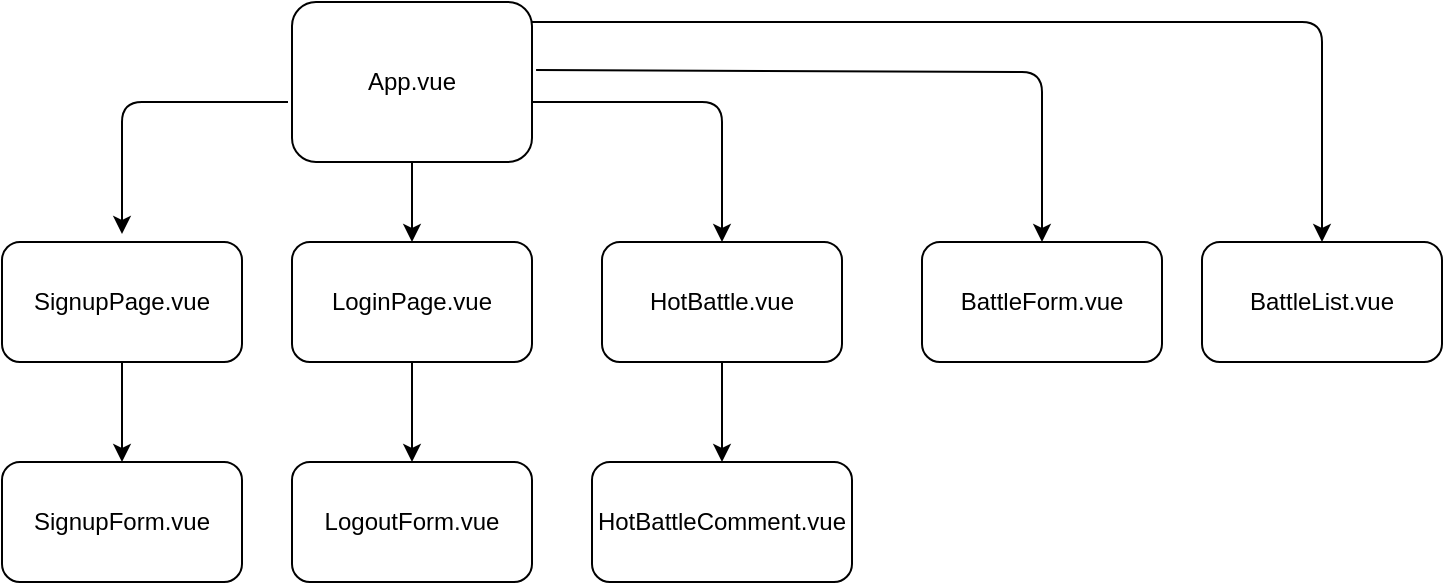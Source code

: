 <mxfile version="14.6.13" type="github">
  <diagram id="R2lEEEUBdFMjLlhIrx00" name="Page-1">
    <mxGraphModel dx="1426" dy="799" grid="1" gridSize="10" guides="1" tooltips="1" connect="1" arrows="1" fold="1" page="1" pageScale="1" pageWidth="850" pageHeight="1100" math="0" shadow="0" extFonts="Permanent Marker^https://fonts.googleapis.com/css?family=Permanent+Marker">
      <root>
        <mxCell id="0" />
        <mxCell id="1" parent="0" />
        <mxCell id="g_aeNdJ28LFW3Nr3O-Ai-1" value="App.vue" style="rounded=1;whiteSpace=wrap;html=1;" vertex="1" parent="1">
          <mxGeometry x="245" y="90" width="120" height="80" as="geometry" />
        </mxCell>
        <mxCell id="g_aeNdJ28LFW3Nr3O-Ai-2" value="SignupPage.vue" style="rounded=1;whiteSpace=wrap;html=1;" vertex="1" parent="1">
          <mxGeometry x="100" y="210" width="120" height="60" as="geometry" />
        </mxCell>
        <mxCell id="g_aeNdJ28LFW3Nr3O-Ai-3" value="SignupForm.vue" style="rounded=1;whiteSpace=wrap;html=1;" vertex="1" parent="1">
          <mxGeometry x="100" y="320" width="120" height="60" as="geometry" />
        </mxCell>
        <mxCell id="g_aeNdJ28LFW3Nr3O-Ai-4" value="LoginPage.vue" style="rounded=1;whiteSpace=wrap;html=1;" vertex="1" parent="1">
          <mxGeometry x="245" y="210" width="120" height="60" as="geometry" />
        </mxCell>
        <mxCell id="g_aeNdJ28LFW3Nr3O-Ai-5" value="LogoutForm.vue" style="rounded=1;whiteSpace=wrap;html=1;" vertex="1" parent="1">
          <mxGeometry x="245" y="320" width="120" height="60" as="geometry" />
        </mxCell>
        <mxCell id="g_aeNdJ28LFW3Nr3O-Ai-7" value="" style="endArrow=classic;html=1;exitX=0.5;exitY=1;exitDx=0;exitDy=0;entryX=0.5;entryY=0;entryDx=0;entryDy=0;" edge="1" parent="1" source="g_aeNdJ28LFW3Nr3O-Ai-1" target="g_aeNdJ28LFW3Nr3O-Ai-4">
          <mxGeometry width="50" height="50" relative="1" as="geometry">
            <mxPoint x="280" y="460" as="sourcePoint" />
            <mxPoint x="330" y="410" as="targetPoint" />
          </mxGeometry>
        </mxCell>
        <mxCell id="g_aeNdJ28LFW3Nr3O-Ai-8" value="" style="endArrow=classic;html=1;exitX=0.5;exitY=1;exitDx=0;exitDy=0;entryX=0.5;entryY=0;entryDx=0;entryDy=0;" edge="1" parent="1" source="g_aeNdJ28LFW3Nr3O-Ai-4" target="g_aeNdJ28LFW3Nr3O-Ai-5">
          <mxGeometry width="50" height="50" relative="1" as="geometry">
            <mxPoint x="280" y="460" as="sourcePoint" />
            <mxPoint x="330" y="410" as="targetPoint" />
          </mxGeometry>
        </mxCell>
        <mxCell id="g_aeNdJ28LFW3Nr3O-Ai-9" value="" style="endArrow=classic;html=1;exitX=0.5;exitY=1;exitDx=0;exitDy=0;entryX=0.5;entryY=0;entryDx=0;entryDy=0;" edge="1" parent="1" source="g_aeNdJ28LFW3Nr3O-Ai-2" target="g_aeNdJ28LFW3Nr3O-Ai-3">
          <mxGeometry width="50" height="50" relative="1" as="geometry">
            <mxPoint x="280" y="460" as="sourcePoint" />
            <mxPoint x="170" y="310" as="targetPoint" />
            <Array as="points" />
          </mxGeometry>
        </mxCell>
        <mxCell id="g_aeNdJ28LFW3Nr3O-Ai-10" value="" style="endArrow=classic;html=1;" edge="1" parent="1">
          <mxGeometry width="50" height="50" relative="1" as="geometry">
            <mxPoint x="243" y="140" as="sourcePoint" />
            <mxPoint x="160" y="206" as="targetPoint" />
            <Array as="points">
              <mxPoint x="160" y="140" />
            </Array>
          </mxGeometry>
        </mxCell>
        <mxCell id="g_aeNdJ28LFW3Nr3O-Ai-11" value="HotBattle.vue" style="rounded=1;whiteSpace=wrap;html=1;" vertex="1" parent="1">
          <mxGeometry x="400" y="210" width="120" height="60" as="geometry" />
        </mxCell>
        <mxCell id="g_aeNdJ28LFW3Nr3O-Ai-12" value="" style="endArrow=classic;html=1;entryX=0.5;entryY=0;entryDx=0;entryDy=0;" edge="1" parent="1" target="g_aeNdJ28LFW3Nr3O-Ai-11">
          <mxGeometry width="50" height="50" relative="1" as="geometry">
            <mxPoint x="365" y="140" as="sourcePoint" />
            <mxPoint x="330" y="410" as="targetPoint" />
            <Array as="points">
              <mxPoint x="460" y="140" />
            </Array>
          </mxGeometry>
        </mxCell>
        <mxCell id="g_aeNdJ28LFW3Nr3O-Ai-13" value="HotBattleComment.vue" style="rounded=1;whiteSpace=wrap;html=1;" vertex="1" parent="1">
          <mxGeometry x="395" y="320" width="130" height="60" as="geometry" />
        </mxCell>
        <mxCell id="g_aeNdJ28LFW3Nr3O-Ai-14" value="" style="endArrow=classic;html=1;exitX=0.5;exitY=1;exitDx=0;exitDy=0;" edge="1" parent="1" source="g_aeNdJ28LFW3Nr3O-Ai-11">
          <mxGeometry width="50" height="50" relative="1" as="geometry">
            <mxPoint x="400" y="450" as="sourcePoint" />
            <mxPoint x="460" y="320" as="targetPoint" />
          </mxGeometry>
        </mxCell>
        <mxCell id="g_aeNdJ28LFW3Nr3O-Ai-15" value="BattleForm.vue" style="rounded=1;whiteSpace=wrap;html=1;" vertex="1" parent="1">
          <mxGeometry x="560" y="210" width="120" height="60" as="geometry" />
        </mxCell>
        <mxCell id="g_aeNdJ28LFW3Nr3O-Ai-16" value="" style="endArrow=classic;html=1;entryX=0.5;entryY=0;entryDx=0;entryDy=0;exitX=1.017;exitY=0.425;exitDx=0;exitDy=0;exitPerimeter=0;" edge="1" parent="1" source="g_aeNdJ28LFW3Nr3O-Ai-1" target="g_aeNdJ28LFW3Nr3O-Ai-15">
          <mxGeometry width="50" height="50" relative="1" as="geometry">
            <mxPoint x="365" y="120" as="sourcePoint" />
            <mxPoint x="450" y="400" as="targetPoint" />
            <Array as="points">
              <mxPoint x="620" y="125" />
            </Array>
          </mxGeometry>
        </mxCell>
        <mxCell id="g_aeNdJ28LFW3Nr3O-Ai-17" value="BattleList.vue" style="rounded=1;whiteSpace=wrap;html=1;" vertex="1" parent="1">
          <mxGeometry x="700" y="210" width="120" height="60" as="geometry" />
        </mxCell>
        <mxCell id="g_aeNdJ28LFW3Nr3O-Ai-18" value="" style="endArrow=classic;html=1;exitX=1;exitY=0.125;exitDx=0;exitDy=0;entryX=0.5;entryY=0;entryDx=0;entryDy=0;exitPerimeter=0;" edge="1" parent="1" source="g_aeNdJ28LFW3Nr3O-Ai-1" target="g_aeNdJ28LFW3Nr3O-Ai-17">
          <mxGeometry width="50" height="50" relative="1" as="geometry">
            <mxPoint x="400" y="450" as="sourcePoint" />
            <mxPoint x="450" y="400" as="targetPoint" />
            <Array as="points">
              <mxPoint x="760" y="100" />
            </Array>
          </mxGeometry>
        </mxCell>
      </root>
    </mxGraphModel>
  </diagram>
</mxfile>
